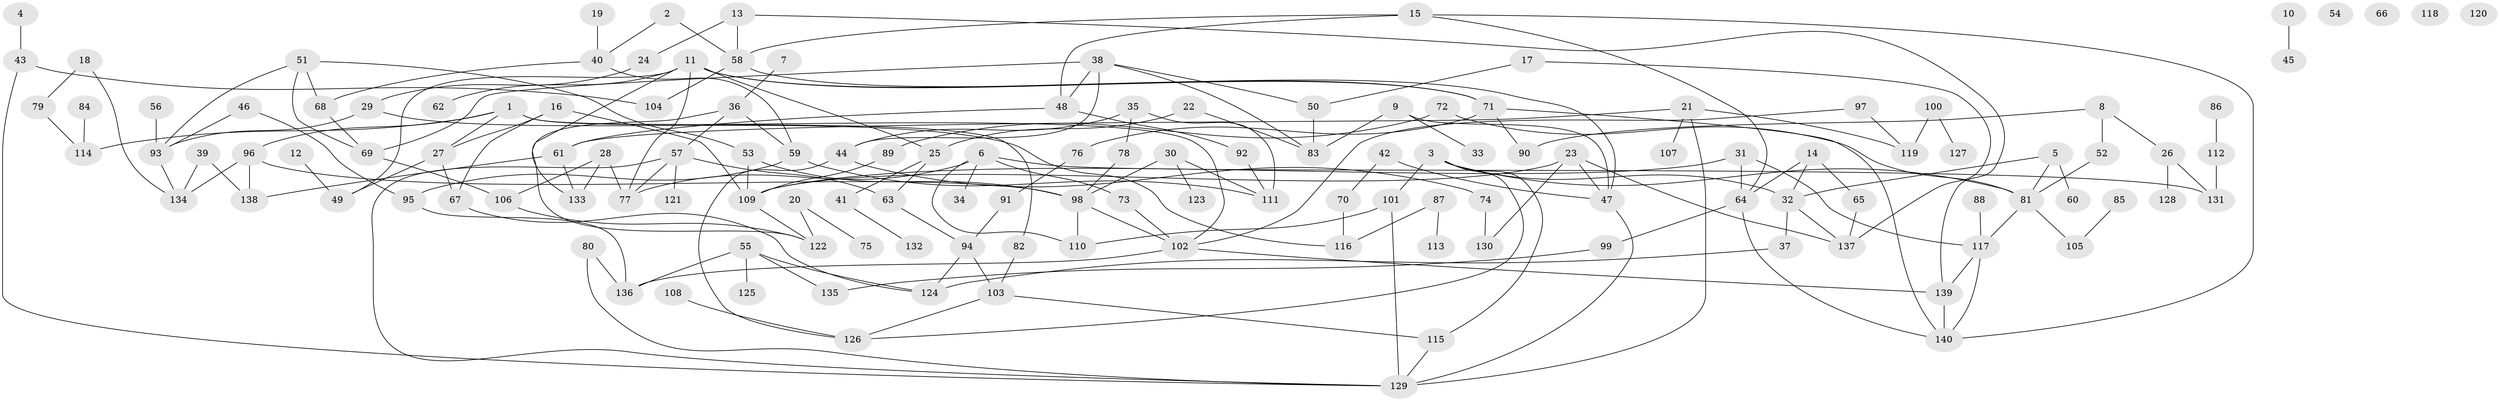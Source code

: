 // Generated by graph-tools (version 1.1) at 2025/13/03/09/25 04:13:07]
// undirected, 140 vertices, 198 edges
graph export_dot {
graph [start="1"]
  node [color=gray90,style=filled];
  1;
  2;
  3;
  4;
  5;
  6;
  7;
  8;
  9;
  10;
  11;
  12;
  13;
  14;
  15;
  16;
  17;
  18;
  19;
  20;
  21;
  22;
  23;
  24;
  25;
  26;
  27;
  28;
  29;
  30;
  31;
  32;
  33;
  34;
  35;
  36;
  37;
  38;
  39;
  40;
  41;
  42;
  43;
  44;
  45;
  46;
  47;
  48;
  49;
  50;
  51;
  52;
  53;
  54;
  55;
  56;
  57;
  58;
  59;
  60;
  61;
  62;
  63;
  64;
  65;
  66;
  67;
  68;
  69;
  70;
  71;
  72;
  73;
  74;
  75;
  76;
  77;
  78;
  79;
  80;
  81;
  82;
  83;
  84;
  85;
  86;
  87;
  88;
  89;
  90;
  91;
  92;
  93;
  94;
  95;
  96;
  97;
  98;
  99;
  100;
  101;
  102;
  103;
  104;
  105;
  106;
  107;
  108;
  109;
  110;
  111;
  112;
  113;
  114;
  115;
  116;
  117;
  118;
  119;
  120;
  121;
  122;
  123;
  124;
  125;
  126;
  127;
  128;
  129;
  130;
  131;
  132;
  133;
  134;
  135;
  136;
  137;
  138;
  139;
  140;
  1 -- 27;
  1 -- 82;
  1 -- 96;
  1 -- 102;
  1 -- 114;
  2 -- 40;
  2 -- 58;
  3 -- 32;
  3 -- 81;
  3 -- 101;
  3 -- 115;
  3 -- 126;
  4 -- 43;
  5 -- 32;
  5 -- 60;
  5 -- 81;
  6 -- 34;
  6 -- 73;
  6 -- 77;
  6 -- 110;
  6 -- 131;
  7 -- 36;
  8 -- 26;
  8 -- 52;
  8 -- 90;
  9 -- 33;
  9 -- 47;
  9 -- 83;
  10 -- 45;
  11 -- 25;
  11 -- 47;
  11 -- 49;
  11 -- 62;
  11 -- 71;
  11 -- 77;
  11 -- 133;
  12 -- 49;
  13 -- 24;
  13 -- 58;
  13 -- 139;
  14 -- 32;
  14 -- 64;
  14 -- 65;
  15 -- 48;
  15 -- 58;
  15 -- 64;
  15 -- 140;
  16 -- 27;
  16 -- 67;
  16 -- 109;
  17 -- 50;
  17 -- 137;
  18 -- 79;
  18 -- 134;
  19 -- 40;
  20 -- 75;
  20 -- 122;
  21 -- 61;
  21 -- 107;
  21 -- 119;
  21 -- 129;
  22 -- 25;
  22 -- 83;
  23 -- 47;
  23 -- 109;
  23 -- 130;
  23 -- 137;
  24 -- 29;
  25 -- 41;
  25 -- 63;
  26 -- 128;
  26 -- 131;
  27 -- 49;
  27 -- 67;
  28 -- 77;
  28 -- 106;
  28 -- 133;
  29 -- 93;
  29 -- 116;
  30 -- 98;
  30 -- 111;
  30 -- 123;
  31 -- 64;
  31 -- 109;
  31 -- 117;
  32 -- 37;
  32 -- 137;
  35 -- 44;
  35 -- 78;
  35 -- 111;
  36 -- 57;
  36 -- 59;
  36 -- 122;
  37 -- 124;
  38 -- 44;
  38 -- 48;
  38 -- 50;
  38 -- 69;
  38 -- 83;
  39 -- 134;
  39 -- 138;
  40 -- 59;
  40 -- 68;
  41 -- 132;
  42 -- 47;
  42 -- 70;
  43 -- 104;
  43 -- 129;
  44 -- 74;
  44 -- 126;
  46 -- 93;
  46 -- 95;
  47 -- 129;
  48 -- 61;
  48 -- 92;
  50 -- 83;
  51 -- 53;
  51 -- 68;
  51 -- 69;
  51 -- 93;
  52 -- 81;
  53 -- 98;
  53 -- 109;
  55 -- 124;
  55 -- 125;
  55 -- 135;
  55 -- 136;
  56 -- 93;
  57 -- 63;
  57 -- 77;
  57 -- 121;
  57 -- 129;
  58 -- 71;
  58 -- 104;
  59 -- 95;
  59 -- 111;
  61 -- 133;
  61 -- 138;
  63 -- 94;
  64 -- 99;
  64 -- 140;
  65 -- 137;
  67 -- 124;
  68 -- 69;
  69 -- 106;
  70 -- 116;
  71 -- 76;
  71 -- 90;
  71 -- 140;
  72 -- 81;
  72 -- 89;
  73 -- 102;
  74 -- 130;
  76 -- 91;
  78 -- 98;
  79 -- 114;
  80 -- 129;
  80 -- 136;
  81 -- 105;
  81 -- 117;
  82 -- 103;
  84 -- 114;
  85 -- 105;
  86 -- 112;
  87 -- 113;
  87 -- 116;
  88 -- 117;
  89 -- 109;
  91 -- 94;
  92 -- 111;
  93 -- 134;
  94 -- 103;
  94 -- 124;
  95 -- 136;
  96 -- 98;
  96 -- 134;
  96 -- 138;
  97 -- 102;
  97 -- 119;
  98 -- 102;
  98 -- 110;
  99 -- 135;
  100 -- 119;
  100 -- 127;
  101 -- 110;
  101 -- 129;
  102 -- 136;
  102 -- 139;
  103 -- 115;
  103 -- 126;
  106 -- 122;
  108 -- 126;
  109 -- 122;
  112 -- 131;
  115 -- 129;
  117 -- 139;
  117 -- 140;
  139 -- 140;
}
